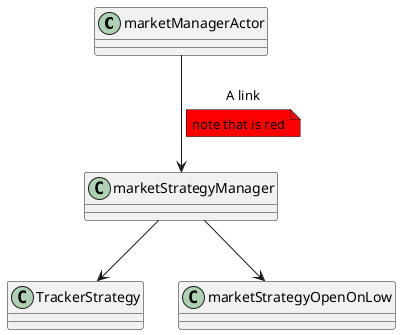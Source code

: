 @startuml
class marketManagerActor
marketManagerActor --> marketStrategyManager : A link
note on link #red: note that is red

class marketStrategyManager
class TrackerStrategy
marketStrategyManager --> TrackerStrategy
class marketStrategyOpenOnLow
marketStrategyManager --> marketStrategyOpenOnLow
@enduml
